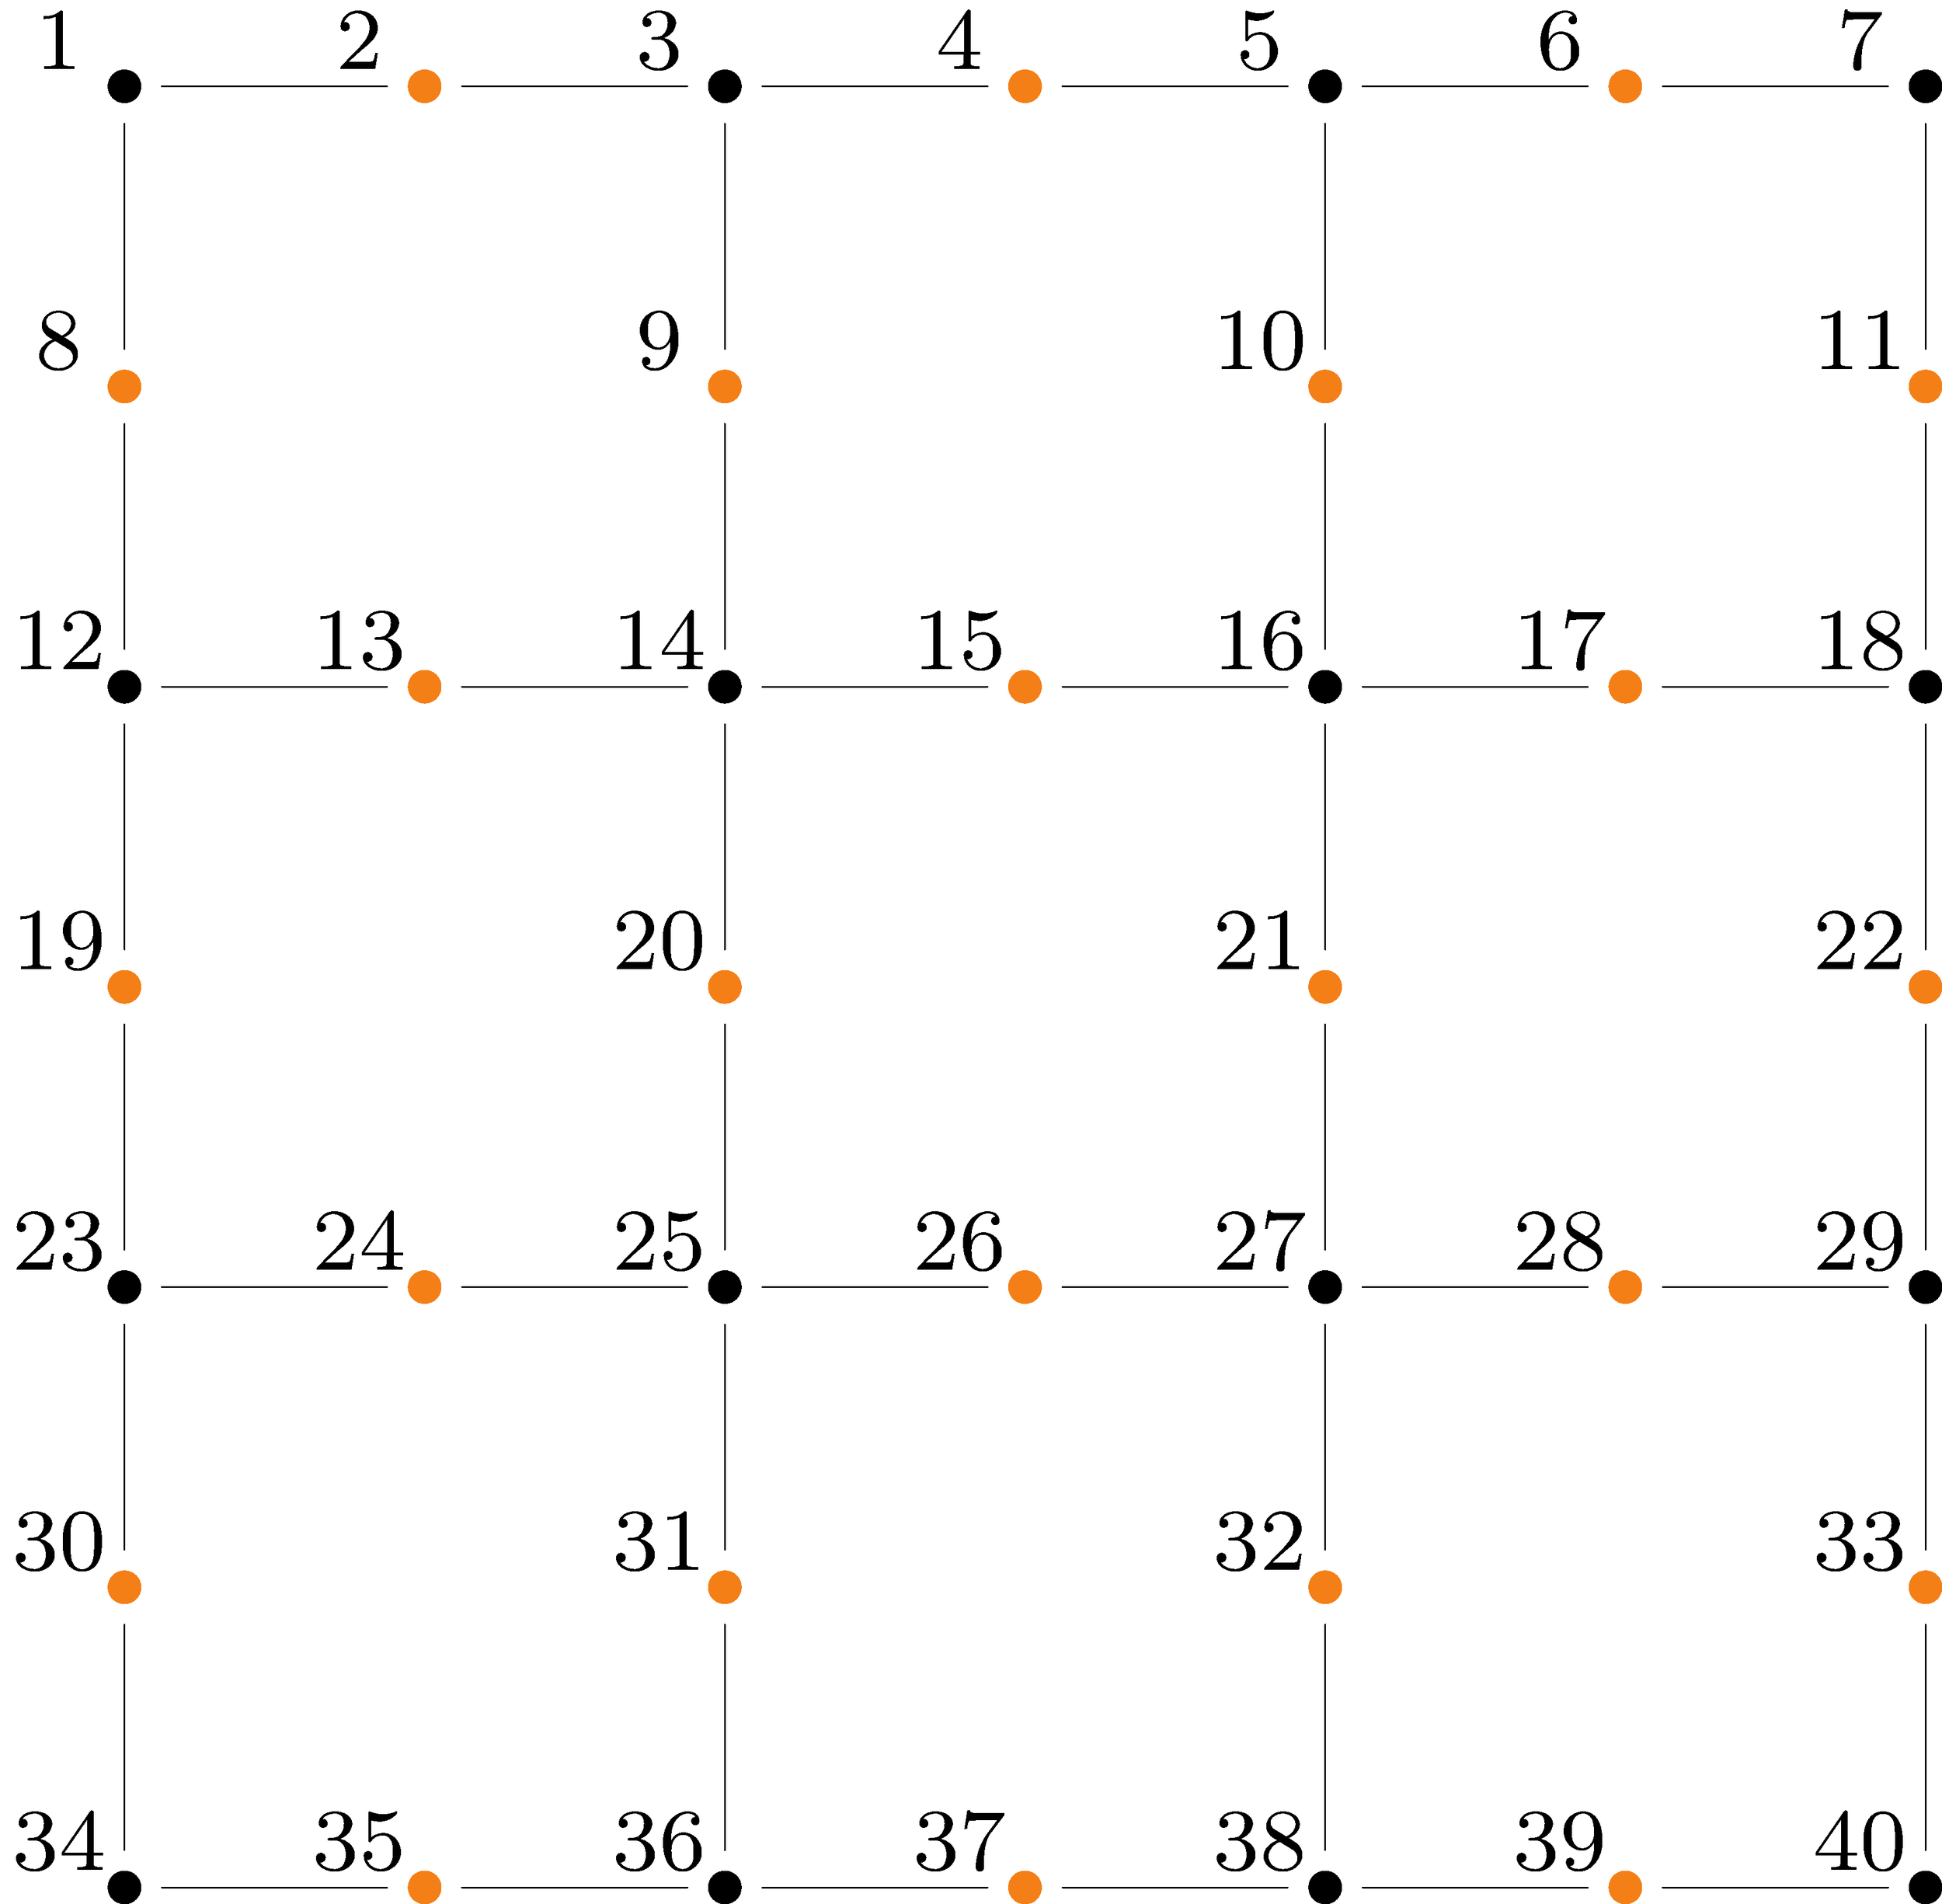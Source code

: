 settings.outformat = "png";
settings.render=20;
defaultpen(fontsize(10pt));
unitsize(3mm);
usepackage("amsfonts");

size(7cm);

string colour1 = "AD7A99"; // pink
string colour2 = "7CDEDC"; // light blue
string colour3 = "006F63"; // green
string colour4 = "F57F17"; //orange
string colour5 = "0F1980"; //purple
string colour6 = "C30934"; //red

pen fnt_size_A = fontsize(10pt);
pen fnt_size_dots = fontsize(8pt);
pen quantum_dot_colour = rgb("000000");
pen coupler_colour = rgb(colour4);

int lat_L = 7;
real lat_space = 3.2;
pair lat_label_gap = 0.7*(-1,+0.7);
int i_dot = 1;

real arrow_size = 1.6;
pen lw_arrows = linewidth(1.9pt);
pen lw_tunnellings = linewidth(0.1pt);
real arrow_head_size = 6;



// draw horizontal tunnellings
real tunnelling_line_gap = 0.4;
for (int i_x = 0; i_x < lat_L - 1; ++i_x)
{
    for (int i_y=0; i_y>-lat_L; i_y=i_y - 2)
    {
        pair spot = lat_space*(i_x, i_y);
        draw(spot+(tunnelling_line_gap,0)   -- spot+lat_space*(1,0)-(tunnelling_line_gap,0), p=rgb("000000")+lw_tunnellings);
    }

}

// draw vertical ltunnellings
for (int i_x = 0; i_x < lat_L ; i_x = i_x + 2)
{
     for (int i_y=0; i_y>-lat_L+1; --i_y)
    {
        pair spot = lat_space*(i_x, i_y);
        draw(spot-(0,tunnelling_line_gap)   -- spot-lat_space*(0,1)+(0,tunnelling_line_gap), p=rgb("000000")+lw_tunnellings);
    
    }

}


// draw dots
for (int i_y=0; i_y>-lat_L; --i_y)
{ 
    for (int i_x = 0; i_x < lat_L; ++i_x)
    {
        if(i_y %2== 0) {
        // do all dots
            if(i_x %2 == 0){
                // quantum dot colour
                dot(lat_space*(i_x, i_y), p=quantum_dot_colour);
            } else {
                // coupler
                dot(lat_space*(i_x, i_y), p=coupler_colour);
            }
            // do label
            // if ((i_dot >=90 && i_dot <= 12) || (i_dot >=170 && i_dot <= 20) || (i_dot >=10 && i_dot <= 4) ) {
            //     label((string) i_dot, lat_space*(i_x, i_y) + lat_label_gap - (0,0.5), p=fnt_size_dots);

            // } else {
            //     label((string) i_dot,lat_space*(i_x, i_y) + lat_label_gap, p=fnt_size_dots);
            // }
            label((string) i_dot,lat_space*(i_x, i_y) + lat_label_gap, p=fnt_size_dots);
            i_dot = i_dot + 1;
            

        } else {
            if(i_x %2 ==0) {
                // all couplers
                dot(lat_space*(i_x, i_y), p=coupler_colour);

                label((string) i_dot, lat_space*(i_x, i_y) + lat_label_gap , p=fnt_size_dots);
                i_dot = i_dot + 1;

            }
        }
    }
}






